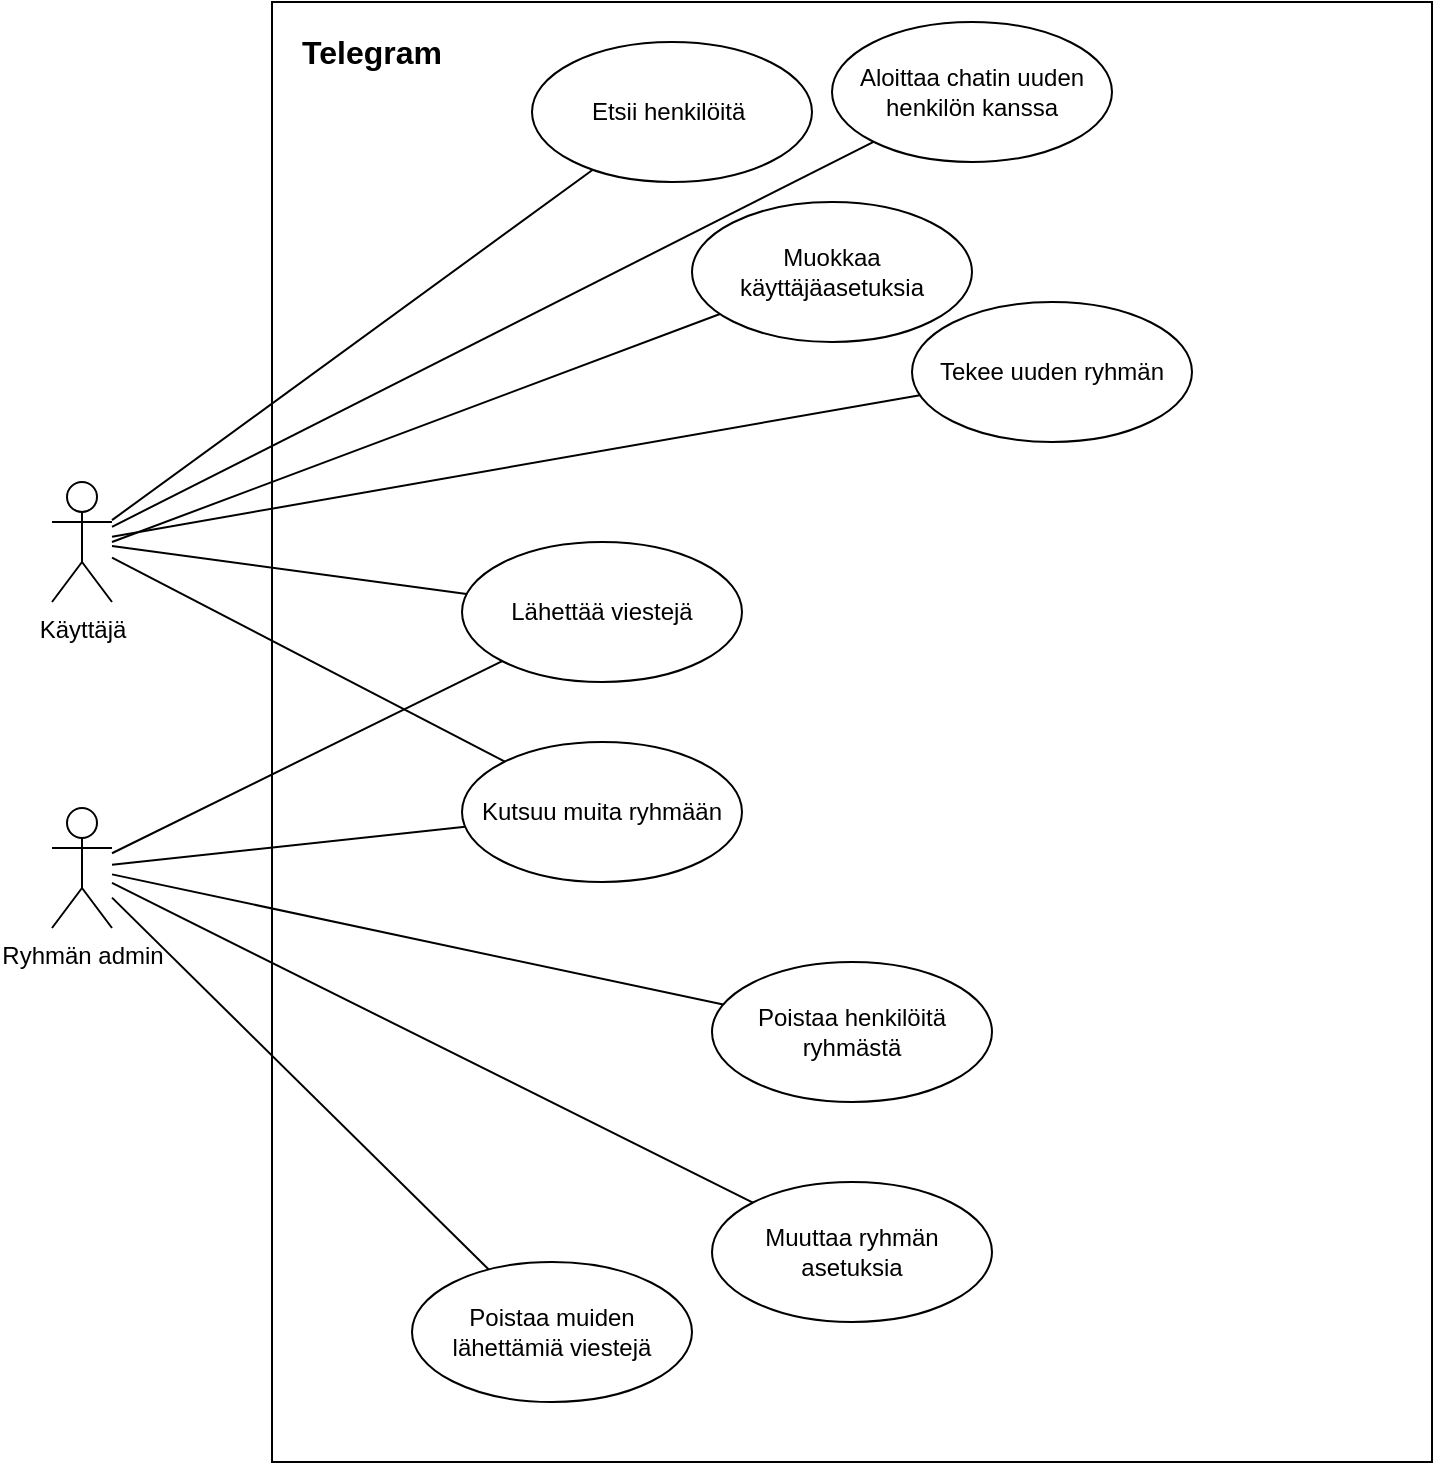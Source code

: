 <mxfile version="16.4.0" type="device"><diagram name="Page-1" id="e7e014a7-5840-1c2e-5031-d8a46d1fe8dd"><mxGraphModel dx="813" dy="563" grid="1" gridSize="10" guides="1" tooltips="1" connect="1" arrows="1" fold="1" page="1" pageScale="1" pageWidth="1169" pageHeight="826" background="none" math="0" shadow="0"><root><mxCell id="0"/><mxCell id="1" parent="0"/><mxCell id="MYpA7a5cnHFx4rcbpFVm-61" value="" style="rounded=0;whiteSpace=wrap;html=1;fillColor=none;" vertex="1" parent="1"><mxGeometry x="350" y="10" width="580" height="730" as="geometry"/></mxCell><mxCell id="MYpA7a5cnHFx4rcbpFVm-45" value="Käyttäjä" style="shape=umlActor;verticalLabelPosition=bottom;verticalAlign=top;html=1;" vertex="1" parent="1"><mxGeometry x="240" y="250" width="30" height="60" as="geometry"/></mxCell><mxCell id="MYpA7a5cnHFx4rcbpFVm-46" value="Ryhmän admin" style="shape=umlActor;verticalLabelPosition=bottom;verticalAlign=top;html=1;" vertex="1" parent="1"><mxGeometry x="240" y="413" width="30" height="60" as="geometry"/></mxCell><mxCell id="MYpA7a5cnHFx4rcbpFVm-48" value="Etsii henkilöitä&amp;nbsp;" style="ellipse;whiteSpace=wrap;html=1;" vertex="1" parent="1"><mxGeometry x="480" y="30" width="140" height="70" as="geometry"/></mxCell><mxCell id="MYpA7a5cnHFx4rcbpFVm-51" value="" style="endArrow=none;html=1;rounded=0;" edge="1" parent="1" source="MYpA7a5cnHFx4rcbpFVm-45" target="MYpA7a5cnHFx4rcbpFVm-48"><mxGeometry width="50" height="50" relative="1" as="geometry"><mxPoint x="260" y="295" as="sourcePoint"/><mxPoint x="510" y="330" as="targetPoint"/></mxGeometry></mxCell><mxCell id="MYpA7a5cnHFx4rcbpFVm-52" value="Aloittaa chatin uuden henkilön kanssa" style="ellipse;whiteSpace=wrap;html=1;" vertex="1" parent="1"><mxGeometry x="630" y="20" width="140" height="70" as="geometry"/></mxCell><mxCell id="MYpA7a5cnHFx4rcbpFVm-54" value="" style="endArrow=none;html=1;rounded=0;" edge="1" parent="1" source="MYpA7a5cnHFx4rcbpFVm-45" target="MYpA7a5cnHFx4rcbpFVm-52"><mxGeometry width="50" height="50" relative="1" as="geometry"><mxPoint x="460" y="370" as="sourcePoint"/><mxPoint x="510" y="320" as="targetPoint"/></mxGeometry></mxCell><mxCell id="MYpA7a5cnHFx4rcbpFVm-55" value="Tekee uuden ryhmän" style="ellipse;whiteSpace=wrap;html=1;" vertex="1" parent="1"><mxGeometry x="670" y="160" width="140" height="70" as="geometry"/></mxCell><mxCell id="MYpA7a5cnHFx4rcbpFVm-56" value="" style="endArrow=none;html=1;rounded=0;" edge="1" parent="1" source="MYpA7a5cnHFx4rcbpFVm-45" target="MYpA7a5cnHFx4rcbpFVm-55"><mxGeometry width="50" height="50" relative="1" as="geometry"><mxPoint x="440" y="350" as="sourcePoint"/><mxPoint x="490" y="300" as="targetPoint"/></mxGeometry></mxCell><mxCell id="MYpA7a5cnHFx4rcbpFVm-57" value="Kutsuu muita ryhmään" style="ellipse;whiteSpace=wrap;html=1;" vertex="1" parent="1"><mxGeometry x="445" y="380" width="140" height="70" as="geometry"/></mxCell><mxCell id="MYpA7a5cnHFx4rcbpFVm-58" value="" style="endArrow=none;html=1;rounded=0;" edge="1" parent="1" source="MYpA7a5cnHFx4rcbpFVm-45" target="MYpA7a5cnHFx4rcbpFVm-57"><mxGeometry width="50" height="50" relative="1" as="geometry"><mxPoint x="270" y="300" as="sourcePoint"/><mxPoint x="500" y="340" as="targetPoint"/></mxGeometry></mxCell><mxCell id="MYpA7a5cnHFx4rcbpFVm-59" value="" style="endArrow=none;html=1;rounded=0;" edge="1" parent="1" source="MYpA7a5cnHFx4rcbpFVm-46" target="MYpA7a5cnHFx4rcbpFVm-57"><mxGeometry width="50" height="50" relative="1" as="geometry"><mxPoint x="400" y="420" as="sourcePoint"/><mxPoint x="450" y="370" as="targetPoint"/></mxGeometry></mxCell><mxCell id="MYpA7a5cnHFx4rcbpFVm-60" value="Muuttaa ryhmän asetuksia" style="ellipse;whiteSpace=wrap;html=1;" vertex="1" parent="1"><mxGeometry x="570" y="600" width="140" height="70" as="geometry"/></mxCell><mxCell id="MYpA7a5cnHFx4rcbpFVm-62" value="Telegram" style="text;html=1;strokeColor=none;fillColor=none;align=center;verticalAlign=middle;whiteSpace=wrap;rounded=0;fontStyle=1;fontSize=16;" vertex="1" parent="1"><mxGeometry x="360" y="20" width="80" height="30" as="geometry"/></mxCell><mxCell id="MYpA7a5cnHFx4rcbpFVm-63" value="" style="endArrow=none;html=1;rounded=0;fontSize=14;" edge="1" parent="1" source="MYpA7a5cnHFx4rcbpFVm-46" target="MYpA7a5cnHFx4rcbpFVm-60"><mxGeometry width="50" height="50" relative="1" as="geometry"><mxPoint x="450" y="460" as="sourcePoint"/><mxPoint x="500" y="410" as="targetPoint"/></mxGeometry></mxCell><mxCell id="MYpA7a5cnHFx4rcbpFVm-64" value="Poistaa henkilöitä ryhmästä" style="ellipse;whiteSpace=wrap;html=1;" vertex="1" parent="1"><mxGeometry x="570" y="490" width="140" height="70" as="geometry"/></mxCell><mxCell id="MYpA7a5cnHFx4rcbpFVm-65" value="" style="endArrow=none;html=1;rounded=0;fontSize=14;" edge="1" parent="1" source="MYpA7a5cnHFx4rcbpFVm-46" target="MYpA7a5cnHFx4rcbpFVm-64"><mxGeometry width="50" height="50" relative="1" as="geometry"><mxPoint x="450" y="460" as="sourcePoint"/><mxPoint x="500" y="410" as="targetPoint"/></mxGeometry></mxCell><mxCell id="MYpA7a5cnHFx4rcbpFVm-67" value="Poistaa muiden lähettämiä viestejä" style="ellipse;whiteSpace=wrap;html=1;" vertex="1" parent="1"><mxGeometry x="420" y="640" width="140" height="70" as="geometry"/></mxCell><mxCell id="MYpA7a5cnHFx4rcbpFVm-68" value="" style="endArrow=none;html=1;rounded=0;fontSize=14;" edge="1" parent="1" source="MYpA7a5cnHFx4rcbpFVm-46" target="MYpA7a5cnHFx4rcbpFVm-67"><mxGeometry width="50" height="50" relative="1" as="geometry"><mxPoint x="480" y="420" as="sourcePoint"/><mxPoint x="530" y="370" as="targetPoint"/></mxGeometry></mxCell><mxCell id="MYpA7a5cnHFx4rcbpFVm-69" value="Lähettää viestejä" style="ellipse;whiteSpace=wrap;html=1;" vertex="1" parent="1"><mxGeometry x="445" y="280" width="140" height="70" as="geometry"/></mxCell><mxCell id="MYpA7a5cnHFx4rcbpFVm-70" value="" style="endArrow=none;html=1;rounded=0;fontSize=14;" edge="1" parent="1" source="MYpA7a5cnHFx4rcbpFVm-69" target="MYpA7a5cnHFx4rcbpFVm-45"><mxGeometry width="50" height="50" relative="1" as="geometry"><mxPoint x="550" y="390" as="sourcePoint"/><mxPoint x="600" y="340" as="targetPoint"/></mxGeometry></mxCell><mxCell id="MYpA7a5cnHFx4rcbpFVm-71" value="" style="endArrow=none;html=1;rounded=0;fontSize=14;" edge="1" parent="1" source="MYpA7a5cnHFx4rcbpFVm-69" target="MYpA7a5cnHFx4rcbpFVm-46"><mxGeometry width="50" height="50" relative="1" as="geometry"><mxPoint x="550" y="390" as="sourcePoint"/><mxPoint x="600" y="340" as="targetPoint"/></mxGeometry></mxCell><mxCell id="MYpA7a5cnHFx4rcbpFVm-72" value="Muokkaa käyttäjäasetuksia" style="ellipse;whiteSpace=wrap;html=1;" vertex="1" parent="1"><mxGeometry x="560" y="110" width="140" height="70" as="geometry"/></mxCell><mxCell id="MYpA7a5cnHFx4rcbpFVm-73" value="" style="endArrow=none;html=1;rounded=0;fontSize=14;" edge="1" parent="1" target="MYpA7a5cnHFx4rcbpFVm-72"><mxGeometry width="50" height="50" relative="1" as="geometry"><mxPoint x="270" y="280" as="sourcePoint"/><mxPoint x="620" y="250" as="targetPoint"/></mxGeometry></mxCell></root></mxGraphModel></diagram></mxfile>